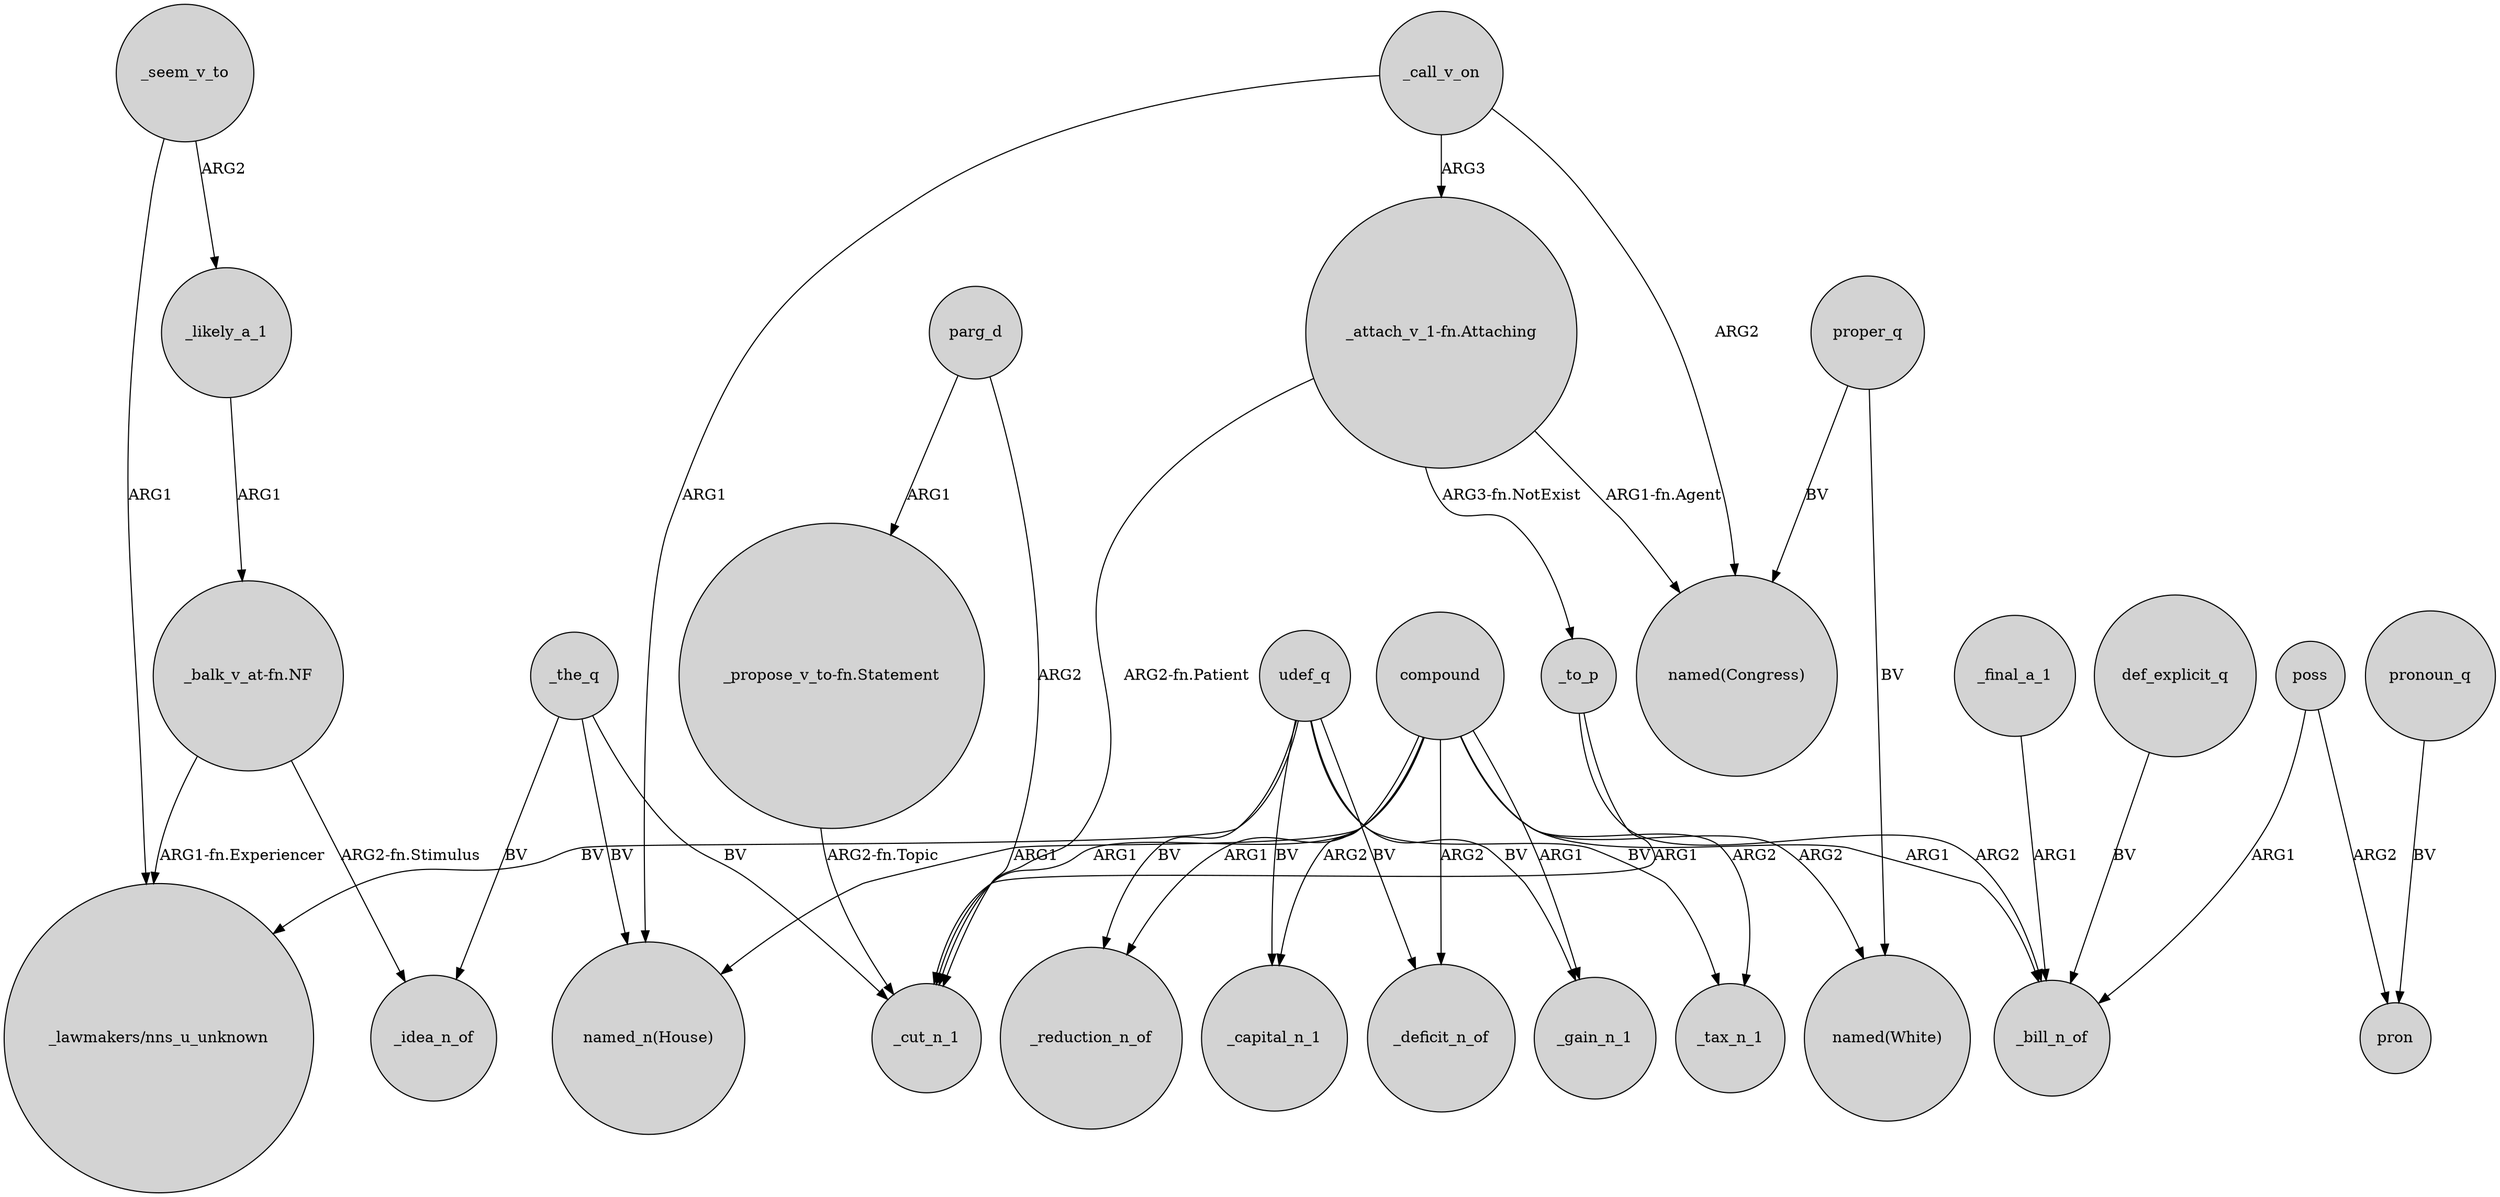 digraph {
	node [shape=circle style=filled]
	"_balk_v_at-fn.NF" -> _idea_n_of [label="ARG2-fn.Stimulus"]
	compound -> _capital_n_1 [label=ARG2]
	poss -> pron [label=ARG2]
	compound -> _bill_n_of [label=ARG1]
	"_attach_v_1-fn.Attaching" -> "named(Congress)" [label="ARG1-fn.Agent"]
	udef_q -> _gain_n_1 [label=BV]
	parg_d -> _cut_n_1 [label=ARG2]
	udef_q -> "_lawmakers/nns_u_unknown" [label=BV]
	udef_q -> _reduction_n_of [label=BV]
	compound -> "named(White)" [label=ARG2]
	_to_p -> _cut_n_1 [label=ARG1]
	_the_q -> _cut_n_1 [label=BV]
	"_propose_v_to-fn.Statement" -> _cut_n_1 [label="ARG2-fn.Topic"]
	parg_d -> "_propose_v_to-fn.Statement" [label=ARG1]
	"_balk_v_at-fn.NF" -> "_lawmakers/nns_u_unknown" [label="ARG1-fn.Experiencer"]
	compound -> "named_n(House)" [label=ARG1]
	_to_p -> _bill_n_of [label=ARG2]
	udef_q -> _deficit_n_of [label=BV]
	_call_v_on -> "named_n(House)" [label=ARG1]
	_the_q -> "named_n(House)" [label=BV]
	_call_v_on -> "_attach_v_1-fn.Attaching" [label=ARG3]
	proper_q -> "named(Congress)" [label=BV]
	proper_q -> "named(White)" [label=BV]
	"_attach_v_1-fn.Attaching" -> _cut_n_1 [label="ARG2-fn.Patient"]
	udef_q -> _tax_n_1 [label=BV]
	pronoun_q -> pron [label=BV]
	_seem_v_to -> _likely_a_1 [label=ARG2]
	_likely_a_1 -> "_balk_v_at-fn.NF" [label=ARG1]
	compound -> _cut_n_1 [label=ARG1]
	_the_q -> _idea_n_of [label=BV]
	_call_v_on -> "named(Congress)" [label=ARG2]
	compound -> _deficit_n_of [label=ARG2]
	compound -> _reduction_n_of [label=ARG1]
	def_explicit_q -> _bill_n_of [label=BV]
	_final_a_1 -> _bill_n_of [label=ARG1]
	compound -> _gain_n_1 [label=ARG1]
	"_attach_v_1-fn.Attaching" -> _to_p [label="ARG3-fn.NotExist"]
	poss -> _bill_n_of [label=ARG1]
	compound -> _tax_n_1 [label=ARG2]
	_seem_v_to -> "_lawmakers/nns_u_unknown" [label=ARG1]
	udef_q -> _capital_n_1 [label=BV]
}
